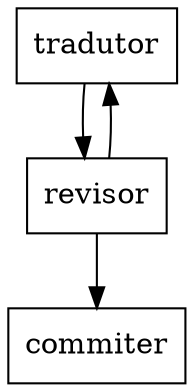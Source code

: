 Digraph G {
    tradutor [shape=box]
    commiter [shape=box]
    revisor  [shape=box]
    tradutor -> revisor -> commiter
    revisor -> tradutor 
}
